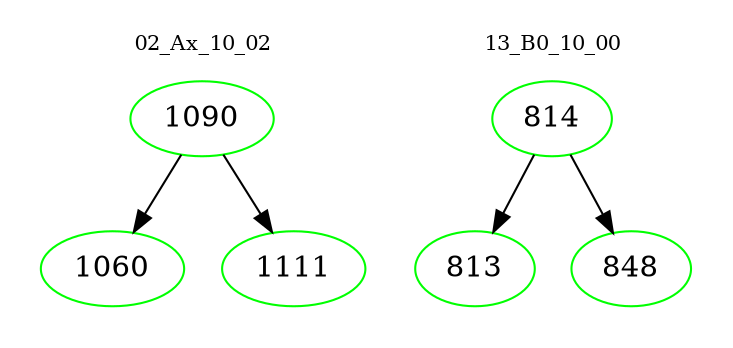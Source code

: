digraph{
subgraph cluster_0 {
color = white
label = "02_Ax_10_02";
fontsize=10;
T0_1090 [label="1090", color="green"]
T0_1090 -> T0_1060 [color="black"]
T0_1060 [label="1060", color="green"]
T0_1090 -> T0_1111 [color="black"]
T0_1111 [label="1111", color="green"]
}
subgraph cluster_1 {
color = white
label = "13_B0_10_00";
fontsize=10;
T1_814 [label="814", color="green"]
T1_814 -> T1_813 [color="black"]
T1_813 [label="813", color="green"]
T1_814 -> T1_848 [color="black"]
T1_848 [label="848", color="green"]
}
}
